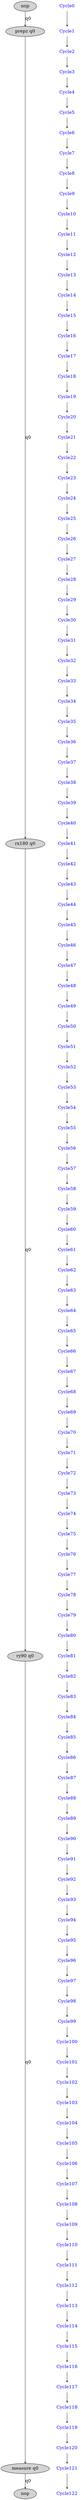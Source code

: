 digraph {
graph [ rankdir=TD; ]; // or rankdir=LR
edge [fontsize=16, arrowhead=vee, arrowsize=0.5];
"5" [label=" nop " fontcolor=black, style=filled, fontsize=16];
"4" [label=" measure q0 " fontcolor=black, style=filled, fontsize=16];
"3" [label=" ry90 q0 " fontcolor=black, style=filled, fontsize=16];
"2" [label=" rx180 q0 " fontcolor=black, style=filled, fontsize=16];
"1" [label=" prepz q0 " fontcolor=black, style=filled, fontsize=16];
"0" [label=" nop " fontcolor=black, style=filled, fontsize=16];
{
node [shape=plaintext, fontsize=16, fontcolor=blue]; 
Cycle0 -> Cycle1 -> Cycle2 -> Cycle3 -> Cycle4 -> Cycle5 -> Cycle6 -> Cycle7 -> Cycle8 -> Cycle9 -> Cycle10 -> Cycle11 -> Cycle12 -> Cycle13 -> Cycle14 -> Cycle15 -> Cycle16 -> Cycle17 -> Cycle18 -> Cycle19 -> Cycle20 -> Cycle21 -> Cycle22 -> Cycle23 -> Cycle24 -> Cycle25 -> Cycle26 -> Cycle27 -> Cycle28 -> Cycle29 -> Cycle30 -> Cycle31 -> Cycle32 -> Cycle33 -> Cycle34 -> Cycle35 -> Cycle36 -> Cycle37 -> Cycle38 -> Cycle39 -> Cycle40 -> Cycle41 -> Cycle42 -> Cycle43 -> Cycle44 -> Cycle45 -> Cycle46 -> Cycle47 -> Cycle48 -> Cycle49 -> Cycle50 -> Cycle51 -> Cycle52 -> Cycle53 -> Cycle54 -> Cycle55 -> Cycle56 -> Cycle57 -> Cycle58 -> Cycle59 -> Cycle60 -> Cycle61 -> Cycle62 -> Cycle63 -> Cycle64 -> Cycle65 -> Cycle66 -> Cycle67 -> Cycle68 -> Cycle69 -> Cycle70 -> Cycle71 -> Cycle72 -> Cycle73 -> Cycle74 -> Cycle75 -> Cycle76 -> Cycle77 -> Cycle78 -> Cycle79 -> Cycle80 -> Cycle81 -> Cycle82 -> Cycle83 -> Cycle84 -> Cycle85 -> Cycle86 -> Cycle87 -> Cycle88 -> Cycle89 -> Cycle90 -> Cycle91 -> Cycle92 -> Cycle93 -> Cycle94 -> Cycle95 -> Cycle96 -> Cycle97 -> Cycle98 -> Cycle99 -> Cycle100 -> Cycle101 -> Cycle102 -> Cycle103 -> Cycle104 -> Cycle105 -> Cycle106 -> Cycle107 -> Cycle108 -> Cycle109 -> Cycle110 -> Cycle111 -> Cycle112 -> Cycle113 -> Cycle114 -> Cycle115 -> Cycle116 -> Cycle117 -> Cycle118 -> Cycle119 -> Cycle120 -> Cycle121 -> Cycle122;
}
{ rank=same; Cycle0; 0; }
{ rank=same; Cycle1; 1; }
{ rank=same; Cycle41; 2; }
{ rank=same; Cycle81; 3; }
{ rank=same; Cycle121; 4; }
{ rank=same; Cycle122; 5; }
"4"->"5"[ label="q0"  color=black ]
"3"->"4"[ label="q0"  color=black ]
"2"->"3"[ label="q0"  color=black ]
"1"->"2"[ label="q0"  color=black ]
"0"->"1"[ label="q0"  color=black ]
}
